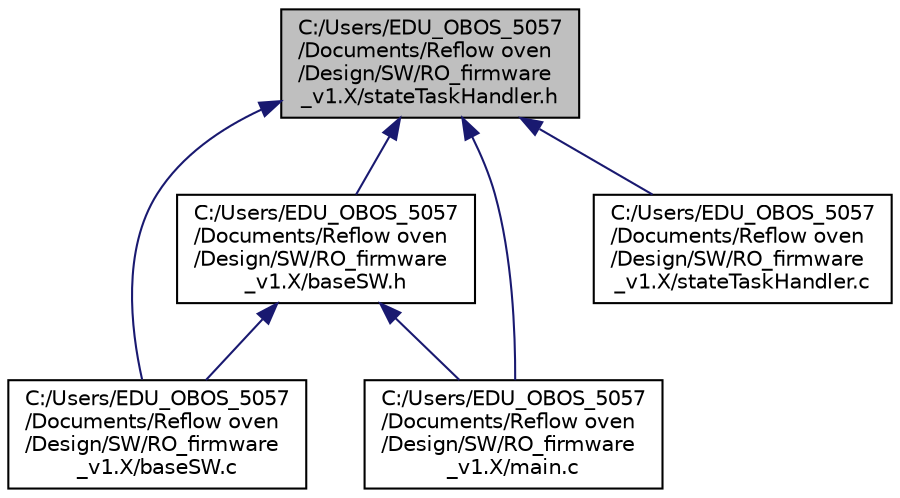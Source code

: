 digraph "C:/Users/EDU_OBOS_5057/Documents/Reflow oven/Design/SW/RO_firmware_v1.X/stateTaskHandler.h"
{
 // LATEX_PDF_SIZE
  edge [fontname="Helvetica",fontsize="10",labelfontname="Helvetica",labelfontsize="10"];
  node [fontname="Helvetica",fontsize="10",shape=record];
  Node1 [label="C:/Users/EDU_OBOS_5057\l/Documents/Reflow oven\l/Design/SW/RO_firmware\l_v1.X/stateTaskHandler.h",height=0.2,width=0.4,color="black", fillcolor="grey75", style="filled", fontcolor="black",tooltip=" "];
  Node1 -> Node2 [dir="back",color="midnightblue",fontsize="10",style="solid",fontname="Helvetica"];
  Node2 [label="C:/Users/EDU_OBOS_5057\l/Documents/Reflow oven\l/Design/SW/RO_firmware\l_v1.X/baseSW.c",height=0.2,width=0.4,color="black", fillcolor="white", style="filled",URL="$base_s_w_8c.html",tooltip=" "];
  Node1 -> Node3 [dir="back",color="midnightblue",fontsize="10",style="solid",fontname="Helvetica"];
  Node3 [label="C:/Users/EDU_OBOS_5057\l/Documents/Reflow oven\l/Design/SW/RO_firmware\l_v1.X/baseSW.h",height=0.2,width=0.4,color="black", fillcolor="white", style="filled",URL="$base_s_w_8h.html",tooltip=" "];
  Node3 -> Node2 [dir="back",color="midnightblue",fontsize="10",style="solid",fontname="Helvetica"];
  Node3 -> Node4 [dir="back",color="midnightblue",fontsize="10",style="solid",fontname="Helvetica"];
  Node4 [label="C:/Users/EDU_OBOS_5057\l/Documents/Reflow oven\l/Design/SW/RO_firmware\l_v1.X/main.c",height=0.2,width=0.4,color="black", fillcolor="white", style="filled",URL="$main_8c.html",tooltip=" "];
  Node1 -> Node4 [dir="back",color="midnightblue",fontsize="10",style="solid",fontname="Helvetica"];
  Node1 -> Node5 [dir="back",color="midnightblue",fontsize="10",style="solid",fontname="Helvetica"];
  Node5 [label="C:/Users/EDU_OBOS_5057\l/Documents/Reflow oven\l/Design/SW/RO_firmware\l_v1.X/stateTaskHandler.c",height=0.2,width=0.4,color="black", fillcolor="white", style="filled",URL="$state_task_handler_8c.html",tooltip=" "];
}
